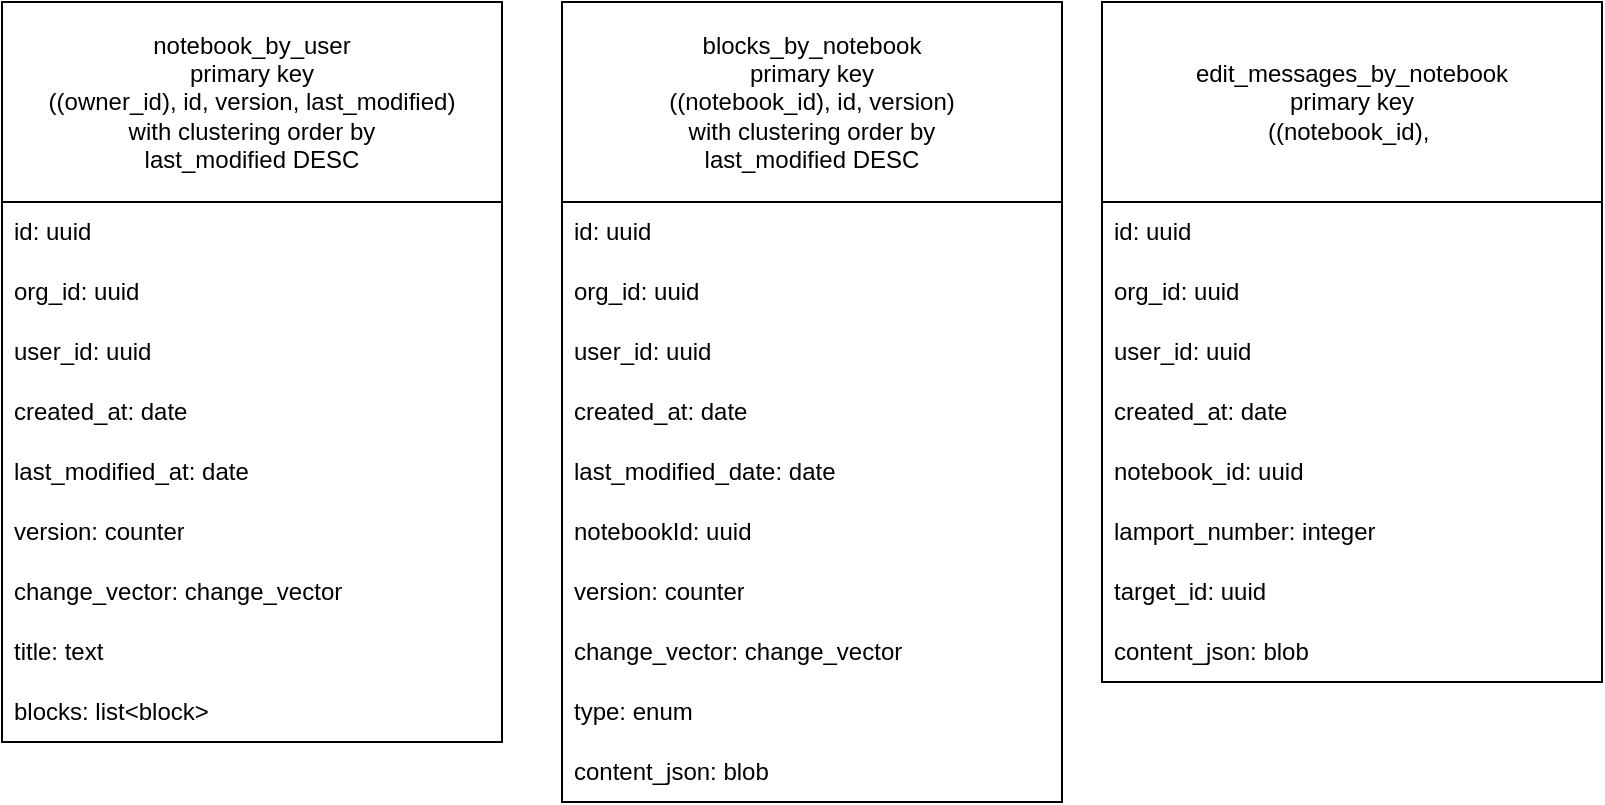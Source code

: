 <mxfile>
    <diagram id="gMmCBs-vi0x17Ax_8i2r" name="Page-1">
        <mxGraphModel dx="873" dy="1221" grid="1" gridSize="10" guides="1" tooltips="1" connect="1" arrows="1" fold="1" page="1" pageScale="1" pageWidth="850" pageHeight="1100" math="0" shadow="0">
            <root>
                <mxCell id="0"/>
                <mxCell id="1" parent="0"/>
                <mxCell id="2" value="notebook_by_user&lt;br&gt;primary key&lt;br&gt;((owner_id), id, version, last_modified)&lt;br&gt;with clustering order by&lt;br&gt;last_modified DESC" style="swimlane;fontStyle=0;childLayout=stackLayout;horizontal=1;startSize=100;horizontalStack=0;resizeParent=1;resizeParentMax=0;resizeLast=0;collapsible=1;marginBottom=0;whiteSpace=wrap;html=1;" parent="1" vertex="1">
                    <mxGeometry x="20" y="40" width="250" height="370" as="geometry"/>
                </mxCell>
                <mxCell id="3" value="id: uuid" style="text;strokeColor=none;fillColor=none;align=left;verticalAlign=middle;spacingLeft=4;spacingRight=4;overflow=hidden;points=[[0,0.5],[1,0.5]];portConstraint=eastwest;rotatable=0;whiteSpace=wrap;html=1;" parent="2" vertex="1">
                    <mxGeometry y="100" width="250" height="30" as="geometry"/>
                </mxCell>
                <mxCell id="113" value="org_id: uuid" style="text;strokeColor=none;fillColor=none;align=left;verticalAlign=middle;spacingLeft=4;spacingRight=4;overflow=hidden;points=[[0,0.5],[1,0.5]];portConstraint=eastwest;rotatable=0;whiteSpace=wrap;html=1;" parent="2" vertex="1">
                    <mxGeometry y="130" width="250" height="30" as="geometry"/>
                </mxCell>
                <mxCell id="149" value="user_id: uuid" style="text;strokeColor=none;fillColor=none;align=left;verticalAlign=middle;spacingLeft=4;spacingRight=4;overflow=hidden;points=[[0,0.5],[1,0.5]];portConstraint=eastwest;rotatable=0;whiteSpace=wrap;html=1;" vertex="1" parent="2">
                    <mxGeometry y="160" width="250" height="30" as="geometry"/>
                </mxCell>
                <mxCell id="114" value="created_at: date" style="text;strokeColor=none;fillColor=none;align=left;verticalAlign=middle;spacingLeft=4;spacingRight=4;overflow=hidden;points=[[0,0.5],[1,0.5]];portConstraint=eastwest;rotatable=0;whiteSpace=wrap;html=1;" parent="2" vertex="1">
                    <mxGeometry y="190" width="250" height="30" as="geometry"/>
                </mxCell>
                <mxCell id="115" value="last_modified_at: date" style="text;strokeColor=none;fillColor=none;align=left;verticalAlign=middle;spacingLeft=4;spacingRight=4;overflow=hidden;points=[[0,0.5],[1,0.5]];portConstraint=eastwest;rotatable=0;whiteSpace=wrap;html=1;" parent="2" vertex="1">
                    <mxGeometry y="220" width="250" height="30" as="geometry"/>
                </mxCell>
                <mxCell id="4" value="version: counter" style="text;strokeColor=none;fillColor=none;align=left;verticalAlign=middle;spacingLeft=4;spacingRight=4;overflow=hidden;points=[[0,0.5],[1,0.5]];portConstraint=eastwest;rotatable=0;whiteSpace=wrap;html=1;" parent="2" vertex="1">
                    <mxGeometry y="250" width="250" height="30" as="geometry"/>
                </mxCell>
                <mxCell id="146" value="change_vector: change_vector" style="text;strokeColor=none;fillColor=none;align=left;verticalAlign=middle;spacingLeft=4;spacingRight=4;overflow=hidden;points=[[0,0.5],[1,0.5]];portConstraint=eastwest;rotatable=0;whiteSpace=wrap;html=1;" vertex="1" parent="2">
                    <mxGeometry y="280" width="250" height="30" as="geometry"/>
                </mxCell>
                <mxCell id="140" value="title: text" style="text;strokeColor=none;fillColor=none;align=left;verticalAlign=middle;spacingLeft=4;spacingRight=4;overflow=hidden;points=[[0,0.5],[1,0.5]];portConstraint=eastwest;rotatable=0;whiteSpace=wrap;html=1;" parent="2" vertex="1">
                    <mxGeometry y="310" width="250" height="30" as="geometry"/>
                </mxCell>
                <mxCell id="145" value="blocks: list&amp;lt;block&amp;gt;" style="text;strokeColor=none;fillColor=none;align=left;verticalAlign=middle;spacingLeft=4;spacingRight=4;overflow=hidden;points=[[0,0.5],[1,0.5]];portConstraint=eastwest;rotatable=0;whiteSpace=wrap;html=1;" vertex="1" parent="2">
                    <mxGeometry y="340" width="250" height="30" as="geometry"/>
                </mxCell>
                <mxCell id="135" value="blocks_by_notebook&lt;br&gt;primary key&lt;br&gt;((notebook_id), id, version)&lt;br&gt;with clustering order by&lt;br&gt;last_modified DESC" style="swimlane;fontStyle=0;childLayout=stackLayout;horizontal=1;startSize=100;horizontalStack=0;resizeParent=1;resizeParentMax=0;resizeLast=0;collapsible=1;marginBottom=0;whiteSpace=wrap;html=1;" parent="1" vertex="1">
                    <mxGeometry x="300" y="40" width="250" height="400" as="geometry"/>
                </mxCell>
                <mxCell id="136" value="id: uuid" style="text;strokeColor=none;fillColor=none;align=left;verticalAlign=middle;spacingLeft=4;spacingRight=4;overflow=hidden;points=[[0,0.5],[1,0.5]];portConstraint=eastwest;rotatable=0;whiteSpace=wrap;html=1;" parent="135" vertex="1">
                    <mxGeometry y="100" width="250" height="30" as="geometry"/>
                </mxCell>
                <mxCell id="148" value="org_id: uuid" style="text;strokeColor=none;fillColor=none;align=left;verticalAlign=middle;spacingLeft=4;spacingRight=4;overflow=hidden;points=[[0,0.5],[1,0.5]];portConstraint=eastwest;rotatable=0;whiteSpace=wrap;html=1;" vertex="1" parent="135">
                    <mxGeometry y="130" width="250" height="30" as="geometry"/>
                </mxCell>
                <mxCell id="157" value="user_id: uuid" style="text;strokeColor=none;fillColor=none;align=left;verticalAlign=middle;spacingLeft=4;spacingRight=4;overflow=hidden;points=[[0,0.5],[1,0.5]];portConstraint=eastwest;rotatable=0;whiteSpace=wrap;html=1;" vertex="1" parent="135">
                    <mxGeometry y="160" width="250" height="30" as="geometry"/>
                </mxCell>
                <mxCell id="150" value="created_at: date" style="text;strokeColor=none;fillColor=none;align=left;verticalAlign=middle;spacingLeft=4;spacingRight=4;overflow=hidden;points=[[0,0.5],[1,0.5]];portConstraint=eastwest;rotatable=0;whiteSpace=wrap;html=1;" vertex="1" parent="135">
                    <mxGeometry y="190" width="250" height="30" as="geometry"/>
                </mxCell>
                <mxCell id="151" value="last_modified_date: date" style="text;strokeColor=none;fillColor=none;align=left;verticalAlign=middle;spacingLeft=4;spacingRight=4;overflow=hidden;points=[[0,0.5],[1,0.5]];portConstraint=eastwest;rotatable=0;whiteSpace=wrap;html=1;" vertex="1" parent="135">
                    <mxGeometry y="220" width="250" height="30" as="geometry"/>
                </mxCell>
                <mxCell id="137" value="notebookId: uuid" style="text;strokeColor=none;fillColor=none;align=left;verticalAlign=middle;spacingLeft=4;spacingRight=4;overflow=hidden;points=[[0,0.5],[1,0.5]];portConstraint=eastwest;rotatable=0;whiteSpace=wrap;html=1;" parent="135" vertex="1">
                    <mxGeometry y="250" width="250" height="30" as="geometry"/>
                </mxCell>
                <mxCell id="138" value="version: counter" style="text;strokeColor=none;fillColor=none;align=left;verticalAlign=middle;spacingLeft=4;spacingRight=4;overflow=hidden;points=[[0,0.5],[1,0.5]];portConstraint=eastwest;rotatable=0;whiteSpace=wrap;html=1;" parent="135" vertex="1">
                    <mxGeometry y="280" width="250" height="30" as="geometry"/>
                </mxCell>
                <mxCell id="147" value="change_vector: change_vector" style="text;strokeColor=none;fillColor=none;align=left;verticalAlign=middle;spacingLeft=4;spacingRight=4;overflow=hidden;points=[[0,0.5],[1,0.5]];portConstraint=eastwest;rotatable=0;whiteSpace=wrap;html=1;" vertex="1" parent="135">
                    <mxGeometry y="310" width="250" height="30" as="geometry"/>
                </mxCell>
                <mxCell id="152" value="type: enum" style="text;strokeColor=none;fillColor=none;align=left;verticalAlign=middle;spacingLeft=4;spacingRight=4;overflow=hidden;points=[[0,0.5],[1,0.5]];portConstraint=eastwest;rotatable=0;whiteSpace=wrap;html=1;" vertex="1" parent="135">
                    <mxGeometry y="340" width="250" height="30" as="geometry"/>
                </mxCell>
                <mxCell id="139" value="content_json: blob" style="text;strokeColor=none;fillColor=none;align=left;verticalAlign=middle;spacingLeft=4;spacingRight=4;overflow=hidden;points=[[0,0.5],[1,0.5]];portConstraint=eastwest;rotatable=0;whiteSpace=wrap;html=1;" parent="135" vertex="1">
                    <mxGeometry y="370" width="250" height="30" as="geometry"/>
                </mxCell>
                <mxCell id="153" value="edit_messages_by_notebook&lt;br&gt;primary key&lt;br&gt;((notebook_id),&amp;nbsp;" style="swimlane;fontStyle=0;childLayout=stackLayout;horizontal=1;startSize=100;horizontalStack=0;resizeParent=1;resizeParentMax=0;resizeLast=0;collapsible=1;marginBottom=0;whiteSpace=wrap;html=1;" vertex="1" parent="1">
                    <mxGeometry x="570" y="40" width="250" height="340" as="geometry"/>
                </mxCell>
                <mxCell id="154" value="id: uuid" style="text;strokeColor=none;fillColor=none;align=left;verticalAlign=middle;spacingLeft=4;spacingRight=4;overflow=hidden;points=[[0,0.5],[1,0.5]];portConstraint=eastwest;rotatable=0;whiteSpace=wrap;html=1;" vertex="1" parent="153">
                    <mxGeometry y="100" width="250" height="30" as="geometry"/>
                </mxCell>
                <mxCell id="155" value="org_id: uuid" style="text;strokeColor=none;fillColor=none;align=left;verticalAlign=middle;spacingLeft=4;spacingRight=4;overflow=hidden;points=[[0,0.5],[1,0.5]];portConstraint=eastwest;rotatable=0;whiteSpace=wrap;html=1;" vertex="1" parent="153">
                    <mxGeometry y="130" width="250" height="30" as="geometry"/>
                </mxCell>
                <mxCell id="156" value="user_id: uuid" style="text;strokeColor=none;fillColor=none;align=left;verticalAlign=middle;spacingLeft=4;spacingRight=4;overflow=hidden;points=[[0,0.5],[1,0.5]];portConstraint=eastwest;rotatable=0;whiteSpace=wrap;html=1;" vertex="1" parent="153">
                    <mxGeometry y="160" width="250" height="30" as="geometry"/>
                </mxCell>
                <mxCell id="158" value="created_at: date" style="text;strokeColor=none;fillColor=none;align=left;verticalAlign=middle;spacingLeft=4;spacingRight=4;overflow=hidden;points=[[0,0.5],[1,0.5]];portConstraint=eastwest;rotatable=0;whiteSpace=wrap;html=1;" vertex="1" parent="153">
                    <mxGeometry y="190" width="250" height="30" as="geometry"/>
                </mxCell>
                <mxCell id="159" value="notebook_id: uuid" style="text;strokeColor=none;fillColor=none;align=left;verticalAlign=middle;spacingLeft=4;spacingRight=4;overflow=hidden;points=[[0,0.5],[1,0.5]];portConstraint=eastwest;rotatable=0;whiteSpace=wrap;html=1;" vertex="1" parent="153">
                    <mxGeometry y="220" width="250" height="30" as="geometry"/>
                </mxCell>
                <mxCell id="160" value="lamport_number: integer" style="text;strokeColor=none;fillColor=none;align=left;verticalAlign=middle;spacingLeft=4;spacingRight=4;overflow=hidden;points=[[0,0.5],[1,0.5]];portConstraint=eastwest;rotatable=0;whiteSpace=wrap;html=1;" vertex="1" parent="153">
                    <mxGeometry y="250" width="250" height="30" as="geometry"/>
                </mxCell>
                <mxCell id="161" value="target_id: uuid" style="text;strokeColor=none;fillColor=none;align=left;verticalAlign=middle;spacingLeft=4;spacingRight=4;overflow=hidden;points=[[0,0.5],[1,0.5]];portConstraint=eastwest;rotatable=0;whiteSpace=wrap;html=1;" vertex="1" parent="153">
                    <mxGeometry y="280" width="250" height="30" as="geometry"/>
                </mxCell>
                <mxCell id="162" value="content_json: blob" style="text;strokeColor=none;fillColor=none;align=left;verticalAlign=middle;spacingLeft=4;spacingRight=4;overflow=hidden;points=[[0,0.5],[1,0.5]];portConstraint=eastwest;rotatable=0;whiteSpace=wrap;html=1;" vertex="1" parent="153">
                    <mxGeometry y="310" width="250" height="30" as="geometry"/>
                </mxCell>
            </root>
        </mxGraphModel>
    </diagram>
</mxfile>